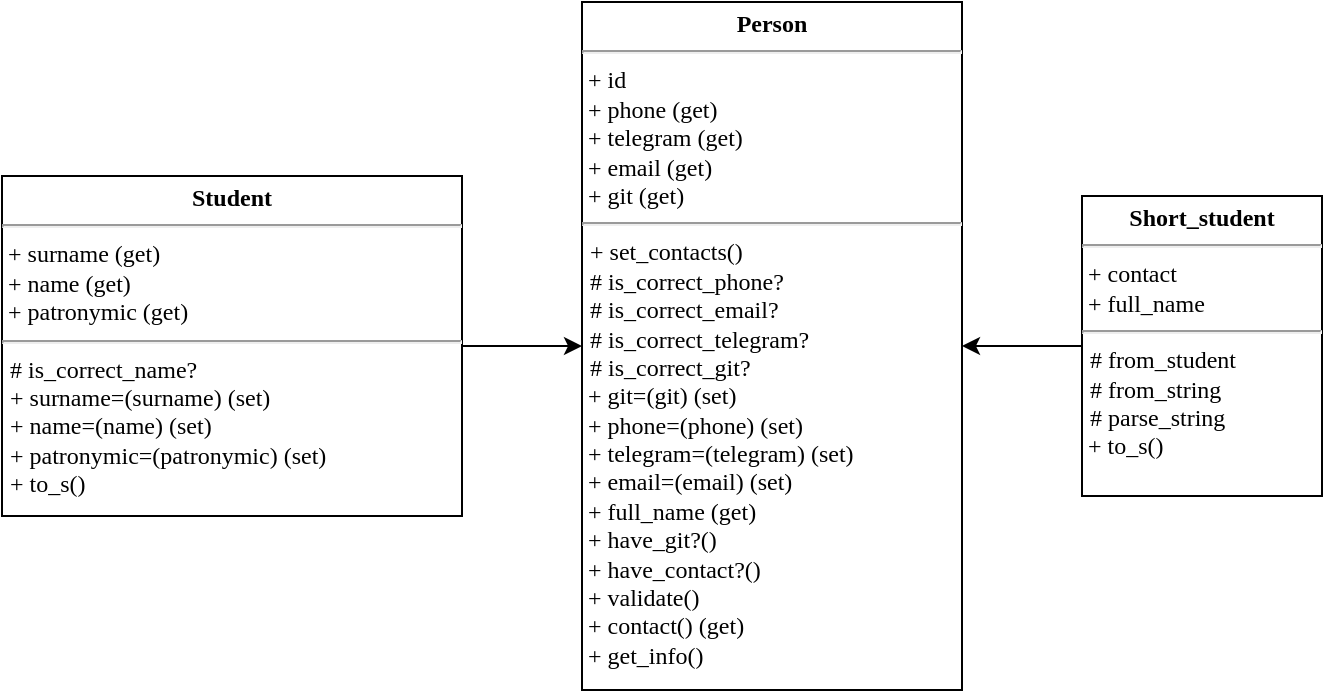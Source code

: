 <mxfile version="24.8.3">
  <diagram name="Страница — 1" id="q6ioVeuo6QnO9YoehWd6">
    <mxGraphModel dx="1066" dy="719" grid="1" gridSize="10" guides="1" tooltips="1" connect="1" arrows="1" fold="1" page="1" pageScale="1" pageWidth="2339" pageHeight="3300" math="0" shadow="0">
      <root>
        <mxCell id="0" />
        <mxCell id="1" parent="0" />
        <mxCell id="qwCBBPK0a3nWT45jZm9N-9" value="&lt;p style=&quot;margin: 4px 0px 0px; text-align: center;&quot;&gt;&lt;b style=&quot;&quot;&gt;&lt;font style=&quot;font-size: 12px;&quot;&gt;Person&lt;/font&gt;&lt;/b&gt;&lt;/p&gt;&lt;hr style=&quot;&quot;&gt;&lt;div style=&quot;border-color: var(--border-color);&quot;&gt;&lt;font style=&quot;border-color: var(--border-color); font-size: 12px;&quot;&gt;&amp;nbsp;+ id&lt;/font&gt;&lt;/div&gt;&lt;div style=&quot;border-color: var(--border-color);&quot;&gt;&lt;font style=&quot;font-size: 12px;&quot;&gt;&amp;nbsp;+ phone (get)&lt;/font&gt;&lt;/div&gt;&lt;div style=&quot;border-color: var(--border-color);&quot;&gt;&lt;font style=&quot;font-size: 12px;&quot;&gt;&amp;nbsp;+ telegram (get)&lt;/font&gt;&lt;/div&gt;&lt;div style=&quot;border-color: var(--border-color);&quot;&gt;&lt;font style=&quot;font-size: 12px;&quot;&gt;&amp;nbsp;+ email (get)&lt;/font&gt;&lt;/div&gt;&lt;div style=&quot;border-color: var(--border-color);&quot;&gt;&lt;font style=&quot;font-size: 12px;&quot;&gt;&amp;nbsp;+ git (get)&lt;br&gt;&lt;/font&gt;&lt;/div&gt;&lt;hr style=&quot;&quot;&gt;&lt;p style=&quot;margin: 0px 0px 0px 4px;&quot;&gt;&lt;font style=&quot;font-size: 12px;&quot;&gt;+ set_contacts()&lt;/font&gt;&lt;/p&gt;&lt;p style=&quot;margin: 0px 0px 0px 4px;&quot;&gt;# is_correct_phone?&lt;/p&gt;&lt;p style=&quot;margin: 0px 0px 0px 4px;&quot;&gt;# is_correct_email?&lt;br&gt;&lt;/p&gt;&lt;p style=&quot;margin: 0px 0px 0px 4px;&quot;&gt;# is_correct_telegram?&lt;br&gt;&lt;/p&gt;&lt;p style=&quot;margin: 0px 0px 0px 4px;&quot;&gt;# is_correct_git?&lt;/p&gt;&lt;font style=&quot;font-size: 12px;&quot;&gt;&amp;nbsp;+ git=(git) (set)&lt;br&gt;&amp;nbsp;+ phone=(phone) (set)&lt;br&gt;&amp;nbsp;+ telegram=(telegram) (set)&lt;br&gt;&amp;nbsp;+&amp;nbsp;email=(email) (set)&lt;br style=&quot;&quot;&gt;&lt;font color=&quot;#ff9e0d&quot;&gt;&amp;nbsp;&lt;/font&gt;+ full_name (get)&lt;/font&gt;&lt;div&gt;&lt;font style=&quot;font-size: 12px;&quot;&gt;&amp;nbsp;+&amp;nbsp;have_git?()&lt;/font&gt;&lt;/div&gt;&lt;div&gt;&lt;font style=&quot;font-size: 12px;&quot;&gt;&amp;nbsp;+&amp;nbsp;have_contact?()&lt;br style=&quot;&quot;&gt;&amp;nbsp;+&amp;nbsp;validate()&lt;br style=&quot;&quot;&gt;&amp;nbsp;+ contact() (get)&lt;br style=&quot;&quot;&gt;&lt;span class=&quot;Apple-converted-space&quot; style=&quot;background-color: initial;&quot;&gt;&amp;nbsp;+ get_info()&lt;span style=&quot;background-color: initial;&quot;&gt;&lt;br&gt;&lt;/span&gt;&lt;/span&gt;&lt;br&gt;&lt;br&gt;&lt;span class=&quot;Apple-converted-space&quot; style=&quot;background-color: initial;&quot;&gt;&amp;nbsp;&lt;/span&gt;&lt;/font&gt;&lt;/div&gt;" style="verticalAlign=top;align=left;overflow=fill;fontSize=12;fontFamily=Verdana;html=1;whiteSpace=wrap;spacingLeft=1;spacing=0;spacingTop=0;" vertex="1" parent="1">
          <mxGeometry x="340" y="210" width="190" height="344" as="geometry" />
        </mxCell>
        <mxCell id="qwCBBPK0a3nWT45jZm9N-10" style="edgeStyle=orthogonalEdgeStyle;rounded=0;orthogonalLoop=1;jettySize=auto;html=1;entryX=0;entryY=0.5;entryDx=0;entryDy=0;fontFamily=Verdana;" edge="1" parent="1" source="qwCBBPK0a3nWT45jZm9N-11" target="qwCBBPK0a3nWT45jZm9N-9">
          <mxGeometry relative="1" as="geometry" />
        </mxCell>
        <mxCell id="qwCBBPK0a3nWT45jZm9N-11" value="&lt;p style=&quot;margin: 4px 0px 0px; text-align: center; font-size: 12px;&quot;&gt;&lt;b style=&quot;font-size: 12px;&quot;&gt;&lt;font style=&quot;font-size: 12px;&quot;&gt;Student&lt;/font&gt;&lt;/b&gt;&lt;/p&gt;&lt;hr style=&quot;font-size: 12px;&quot;&gt;&lt;div style=&quot;border-color: var(--border-color); font-size: 12px;&quot;&gt;&lt;font style=&quot;border-color: var(--border-color); font-size: 12px;&quot;&gt;&amp;nbsp;+ surname (get)&lt;br style=&quot;font-size: 12px;&quot;&gt;&lt;/font&gt;&lt;/div&gt;&lt;div style=&quot;border-color: var(--border-color); font-size: 12px;&quot;&gt;&lt;font style=&quot;border-color: var(--border-color); font-size: 12px;&quot;&gt;&amp;nbsp;+ name (get)&lt;/font&gt;&lt;/div&gt;&lt;div style=&quot;border-color: var(--border-color); font-size: 12px;&quot;&gt;&lt;font style=&quot;border-color: var(--border-color); font-size: 12px;&quot;&gt;&amp;nbsp;+ patronymic (get)&lt;/font&gt;&lt;/div&gt;&lt;hr style=&quot;font-size: 12px;&quot;&gt;&lt;p style=&quot;margin: 0px 0px 0px 4px; font-size: 12px;&quot;&gt;&lt;font style=&quot;background-color: initial;&quot;&gt;&lt;span style=&quot;background-color: initial;&quot;&gt;# is_correct_name?&lt;/span&gt;&lt;/font&gt;&lt;/p&gt;&lt;p style=&quot;margin: 0px 0px 0px 4px; font-size: 12px;&quot;&gt;&lt;font style=&quot;background-color: initial;&quot;&gt;+ surname=(surname) (set)&lt;span style=&quot;background-color: initial;&quot;&gt;&lt;br&gt;&lt;/span&gt;&lt;/font&gt;&lt;/p&gt;&lt;p style=&quot;margin: 0px 0px 0px 4px; font-size: 12px;&quot;&gt;&lt;font style=&quot;background-color: initial;&quot;&gt;+ name=(name)&amp;nbsp;&lt;span style=&quot;background-color: initial;&quot;&gt;(set)&lt;/span&gt;&lt;br&gt;&lt;/font&gt;&lt;/p&gt;&lt;p style=&quot;margin: 0px 0px 0px 4px; font-size: 12px;&quot;&gt;&lt;font style=&quot;background-color: initial;&quot;&gt;+ patronymic=(patronymic)&amp;nbsp;&lt;span style=&quot;background-color: initial;&quot;&gt;(set)&lt;/span&gt;&lt;br&gt;&lt;/font&gt;&lt;/p&gt;&lt;p style=&quot;margin: 0px 0px 0px 4px; font-size: 12px;&quot;&gt;&lt;font style=&quot;background-color: initial;&quot;&gt;+ t&lt;/font&gt;&lt;span style=&quot;background-color: initial;&quot;&gt;o_s()&lt;/span&gt;&lt;br&gt;&lt;/p&gt;&lt;font style=&quot;font-size: 12px;&quot;&gt;&lt;br style=&quot;font-size: 12px;&quot;&gt;&lt;span class=&quot;Apple-converted-space&quot; style=&quot;background-color: initial; font-size: 12px;&quot;&gt;&amp;nbsp;&lt;/span&gt;&lt;/font&gt;" style="verticalAlign=top;align=left;overflow=fill;fontSize=12;fontFamily=Verdana;html=1;whiteSpace=wrap;spacingLeft=1;spacing=0;spacingTop=0;" vertex="1" parent="1">
          <mxGeometry x="50" y="297" width="230" height="170" as="geometry" />
        </mxCell>
        <mxCell id="qwCBBPK0a3nWT45jZm9N-12" style="edgeStyle=orthogonalEdgeStyle;rounded=0;orthogonalLoop=1;jettySize=auto;html=1;entryX=1;entryY=0.5;entryDx=0;entryDy=0;fontFamily=Verdana;" edge="1" parent="1" source="qwCBBPK0a3nWT45jZm9N-13" target="qwCBBPK0a3nWT45jZm9N-9">
          <mxGeometry relative="1" as="geometry" />
        </mxCell>
        <mxCell id="qwCBBPK0a3nWT45jZm9N-13" value="&lt;p style=&quot;margin: 4px 0px 0px; text-align: center;&quot;&gt;&lt;b style=&quot;&quot;&gt;&lt;font style=&quot;font-size: 12px;&quot;&gt;Short_student&lt;/font&gt;&lt;/b&gt;&lt;/p&gt;&lt;hr style=&quot;&quot;&gt;&lt;div style=&quot;border-color: var(--border-color);&quot;&gt;&lt;font style=&quot;font-size: 12px;&quot;&gt;&lt;span style=&quot;background-color: initial;&quot;&gt;&lt;font style=&quot;&quot;&gt;&amp;nbsp;&lt;/font&gt;+&amp;nbsp;contact&lt;/span&gt;&lt;/font&gt;&lt;/div&gt;&lt;div style=&quot;border-color: var(--border-color);&quot;&gt;&amp;nbsp;+&amp;nbsp;full_name&lt;font style=&quot;font-size: 12px;&quot; color=&quot;#ff2119&quot;&gt;&lt;span style=&quot;background-color: initial;&quot;&gt;&lt;br&gt;&lt;/span&gt;&lt;/font&gt;&lt;/div&gt;&lt;hr style=&quot;&quot;&gt;&lt;p style=&quot;margin: 0px 0px 0px 4px;&quot;&gt;# from_student&lt;br&gt;&lt;/p&gt;&lt;p style=&quot;margin: 0px 0px 0px 4px;&quot;&gt;# from_string&lt;br&gt;&lt;/p&gt;&lt;p style=&quot;margin: 0px 0px 0px 4px;&quot;&gt;# parse_string&lt;/p&gt;&lt;div&gt;&lt;font style=&quot;font-size: 12px;&quot;&gt;&amp;nbsp;+&amp;nbsp;to_s()&lt;br&gt;&lt;br&gt;&lt;span class=&quot;Apple-converted-space&quot; style=&quot;background-color: initial;&quot;&gt;&amp;nbsp;&lt;/span&gt;&lt;/font&gt;&lt;/div&gt;" style="verticalAlign=top;align=left;overflow=fill;fontSize=12;fontFamily=Verdana;html=1;whiteSpace=wrap;spacingLeft=1;spacing=0;spacingTop=0;" vertex="1" parent="1">
          <mxGeometry x="590" y="307" width="120" height="150" as="geometry" />
        </mxCell>
      </root>
    </mxGraphModel>
  </diagram>
</mxfile>
